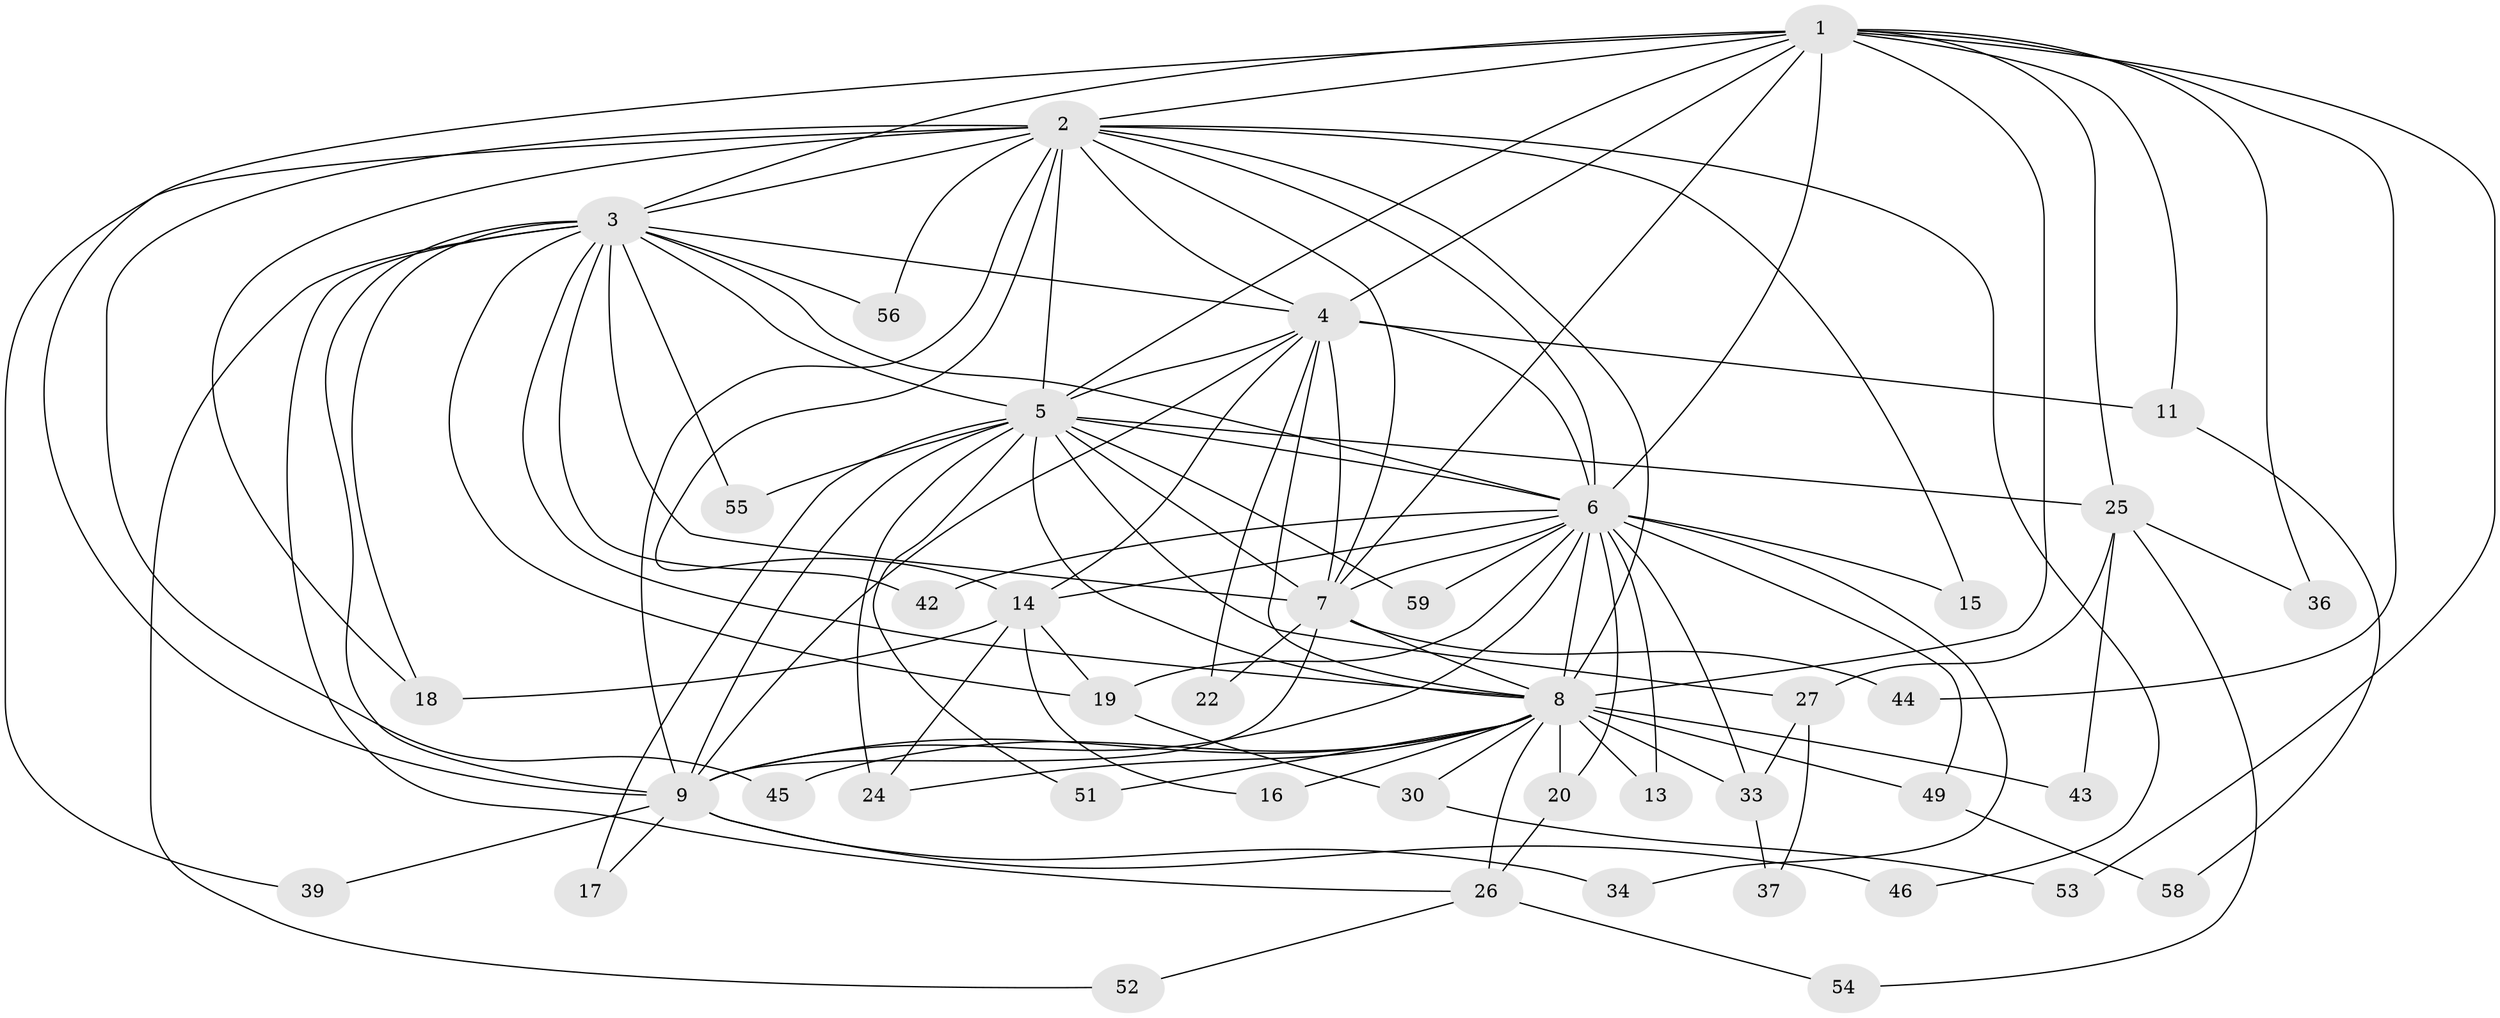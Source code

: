 // original degree distribution, {14: 0.05084745762711865, 16: 0.03389830508474576, 21: 0.03389830508474576, 13: 0.03389830508474576, 15: 0.01694915254237288, 3: 0.15254237288135594, 2: 0.559322033898305, 7: 0.03389830508474576, 4: 0.05084745762711865, 5: 0.03389830508474576}
// Generated by graph-tools (version 1.1) at 2025/11/02/27/25 16:11:08]
// undirected, 43 vertices, 110 edges
graph export_dot {
graph [start="1"]
  node [color=gray90,style=filled];
  1 [super="+28"];
  2 [super="+40"];
  3 [super="+35"];
  4 [super="+12"];
  5 [super="+29"];
  6 [super="+10"];
  7 [super="+50"];
  8 [super="+31"];
  9 [super="+21"];
  11;
  13;
  14 [super="+23"];
  15;
  16;
  17;
  18 [super="+32"];
  19 [super="+47"];
  20;
  22;
  24 [super="+57"];
  25 [super="+48"];
  26 [super="+38"];
  27;
  30;
  33 [super="+41"];
  34;
  36;
  37;
  39;
  42;
  43;
  44;
  45;
  46;
  49;
  51;
  52;
  53;
  54;
  55;
  56;
  58;
  59;
  1 -- 2;
  1 -- 3;
  1 -- 4;
  1 -- 5 [weight=2];
  1 -- 6 [weight=2];
  1 -- 7;
  1 -- 8;
  1 -- 9;
  1 -- 11;
  1 -- 25;
  1 -- 36;
  1 -- 44;
  1 -- 53;
  2 -- 3;
  2 -- 4;
  2 -- 5 [weight=2];
  2 -- 6 [weight=2];
  2 -- 7;
  2 -- 8;
  2 -- 9;
  2 -- 14;
  2 -- 15;
  2 -- 18;
  2 -- 39;
  2 -- 56;
  2 -- 45;
  2 -- 46;
  3 -- 4;
  3 -- 5;
  3 -- 6 [weight=2];
  3 -- 7;
  3 -- 8;
  3 -- 9 [weight=2];
  3 -- 18;
  3 -- 19;
  3 -- 26;
  3 -- 52;
  3 -- 55;
  3 -- 56;
  3 -- 42;
  4 -- 5 [weight=2];
  4 -- 6 [weight=3];
  4 -- 7;
  4 -- 8;
  4 -- 9 [weight=2];
  4 -- 11;
  4 -- 22;
  4 -- 14;
  5 -- 6 [weight=2];
  5 -- 7 [weight=2];
  5 -- 8;
  5 -- 9;
  5 -- 17;
  5 -- 24;
  5 -- 25 [weight=2];
  5 -- 27;
  5 -- 51;
  5 -- 55;
  5 -- 59;
  6 -- 7 [weight=2];
  6 -- 8 [weight=2];
  6 -- 9 [weight=2];
  6 -- 14;
  6 -- 15;
  6 -- 20;
  6 -- 42;
  6 -- 49;
  6 -- 33;
  6 -- 34;
  6 -- 13;
  6 -- 59;
  6 -- 19;
  7 -- 8 [weight=2];
  7 -- 9;
  7 -- 22;
  7 -- 44;
  8 -- 9;
  8 -- 13;
  8 -- 16;
  8 -- 20;
  8 -- 30;
  8 -- 33;
  8 -- 43;
  8 -- 45;
  8 -- 49;
  8 -- 51;
  8 -- 26;
  8 -- 24;
  9 -- 17;
  9 -- 34;
  9 -- 39;
  9 -- 46;
  11 -- 58;
  14 -- 16;
  14 -- 19;
  14 -- 24;
  14 -- 18;
  19 -- 30;
  20 -- 26;
  25 -- 27;
  25 -- 36;
  25 -- 43;
  25 -- 54;
  26 -- 52;
  26 -- 54;
  27 -- 33;
  27 -- 37;
  30 -- 53;
  33 -- 37;
  49 -- 58;
}
